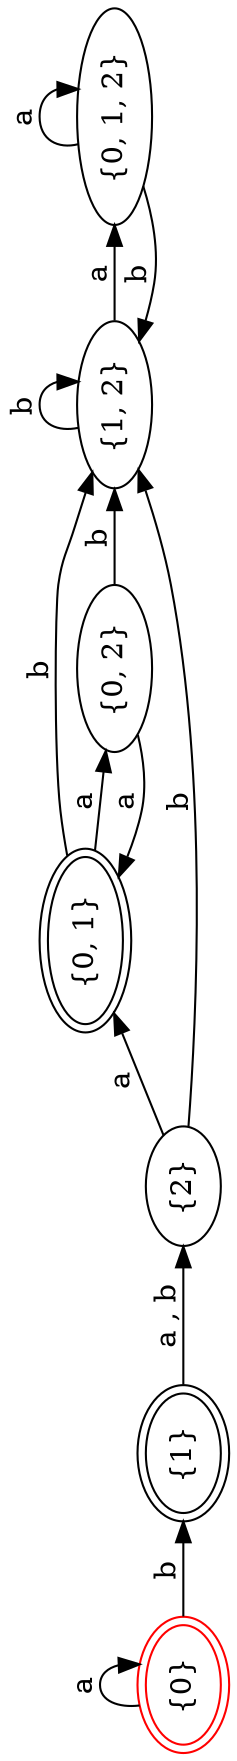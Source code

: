 digraph a { 
 graph [rotate = 90];
 rankdir=LR
0[ label ="{0}", color=red peripheries=2 ];
0 -> 0 [ label = "a" ];
0 -> 1 [ label = "b" ];
1[ label ="{1}",peripheries=2 ];
1 -> 2 [ label = "a , b" ];
2[ label ="{2}",];
2 -> 3 [ label = "a" ];
2 -> 4 [ label = "b" ];
3[ label ="{0, 1}",peripheries=2 ];
3 -> 6 [ label = "a" ];
3 -> 4 [ label = "b" ];
4[ label ="{1, 2}",];
4 -> 5 [ label = "a" ];
4 -> 4 [ label = "b" ];
5[ label ="{0, 1, 2}",];
5 -> 5 [ label = "a" ];
5 -> 4 [ label = "b" ];
6[ label ="{0, 2}",];
6 -> 3 [ label = "a" ];
6 -> 4 [ label = "b" ];
}
